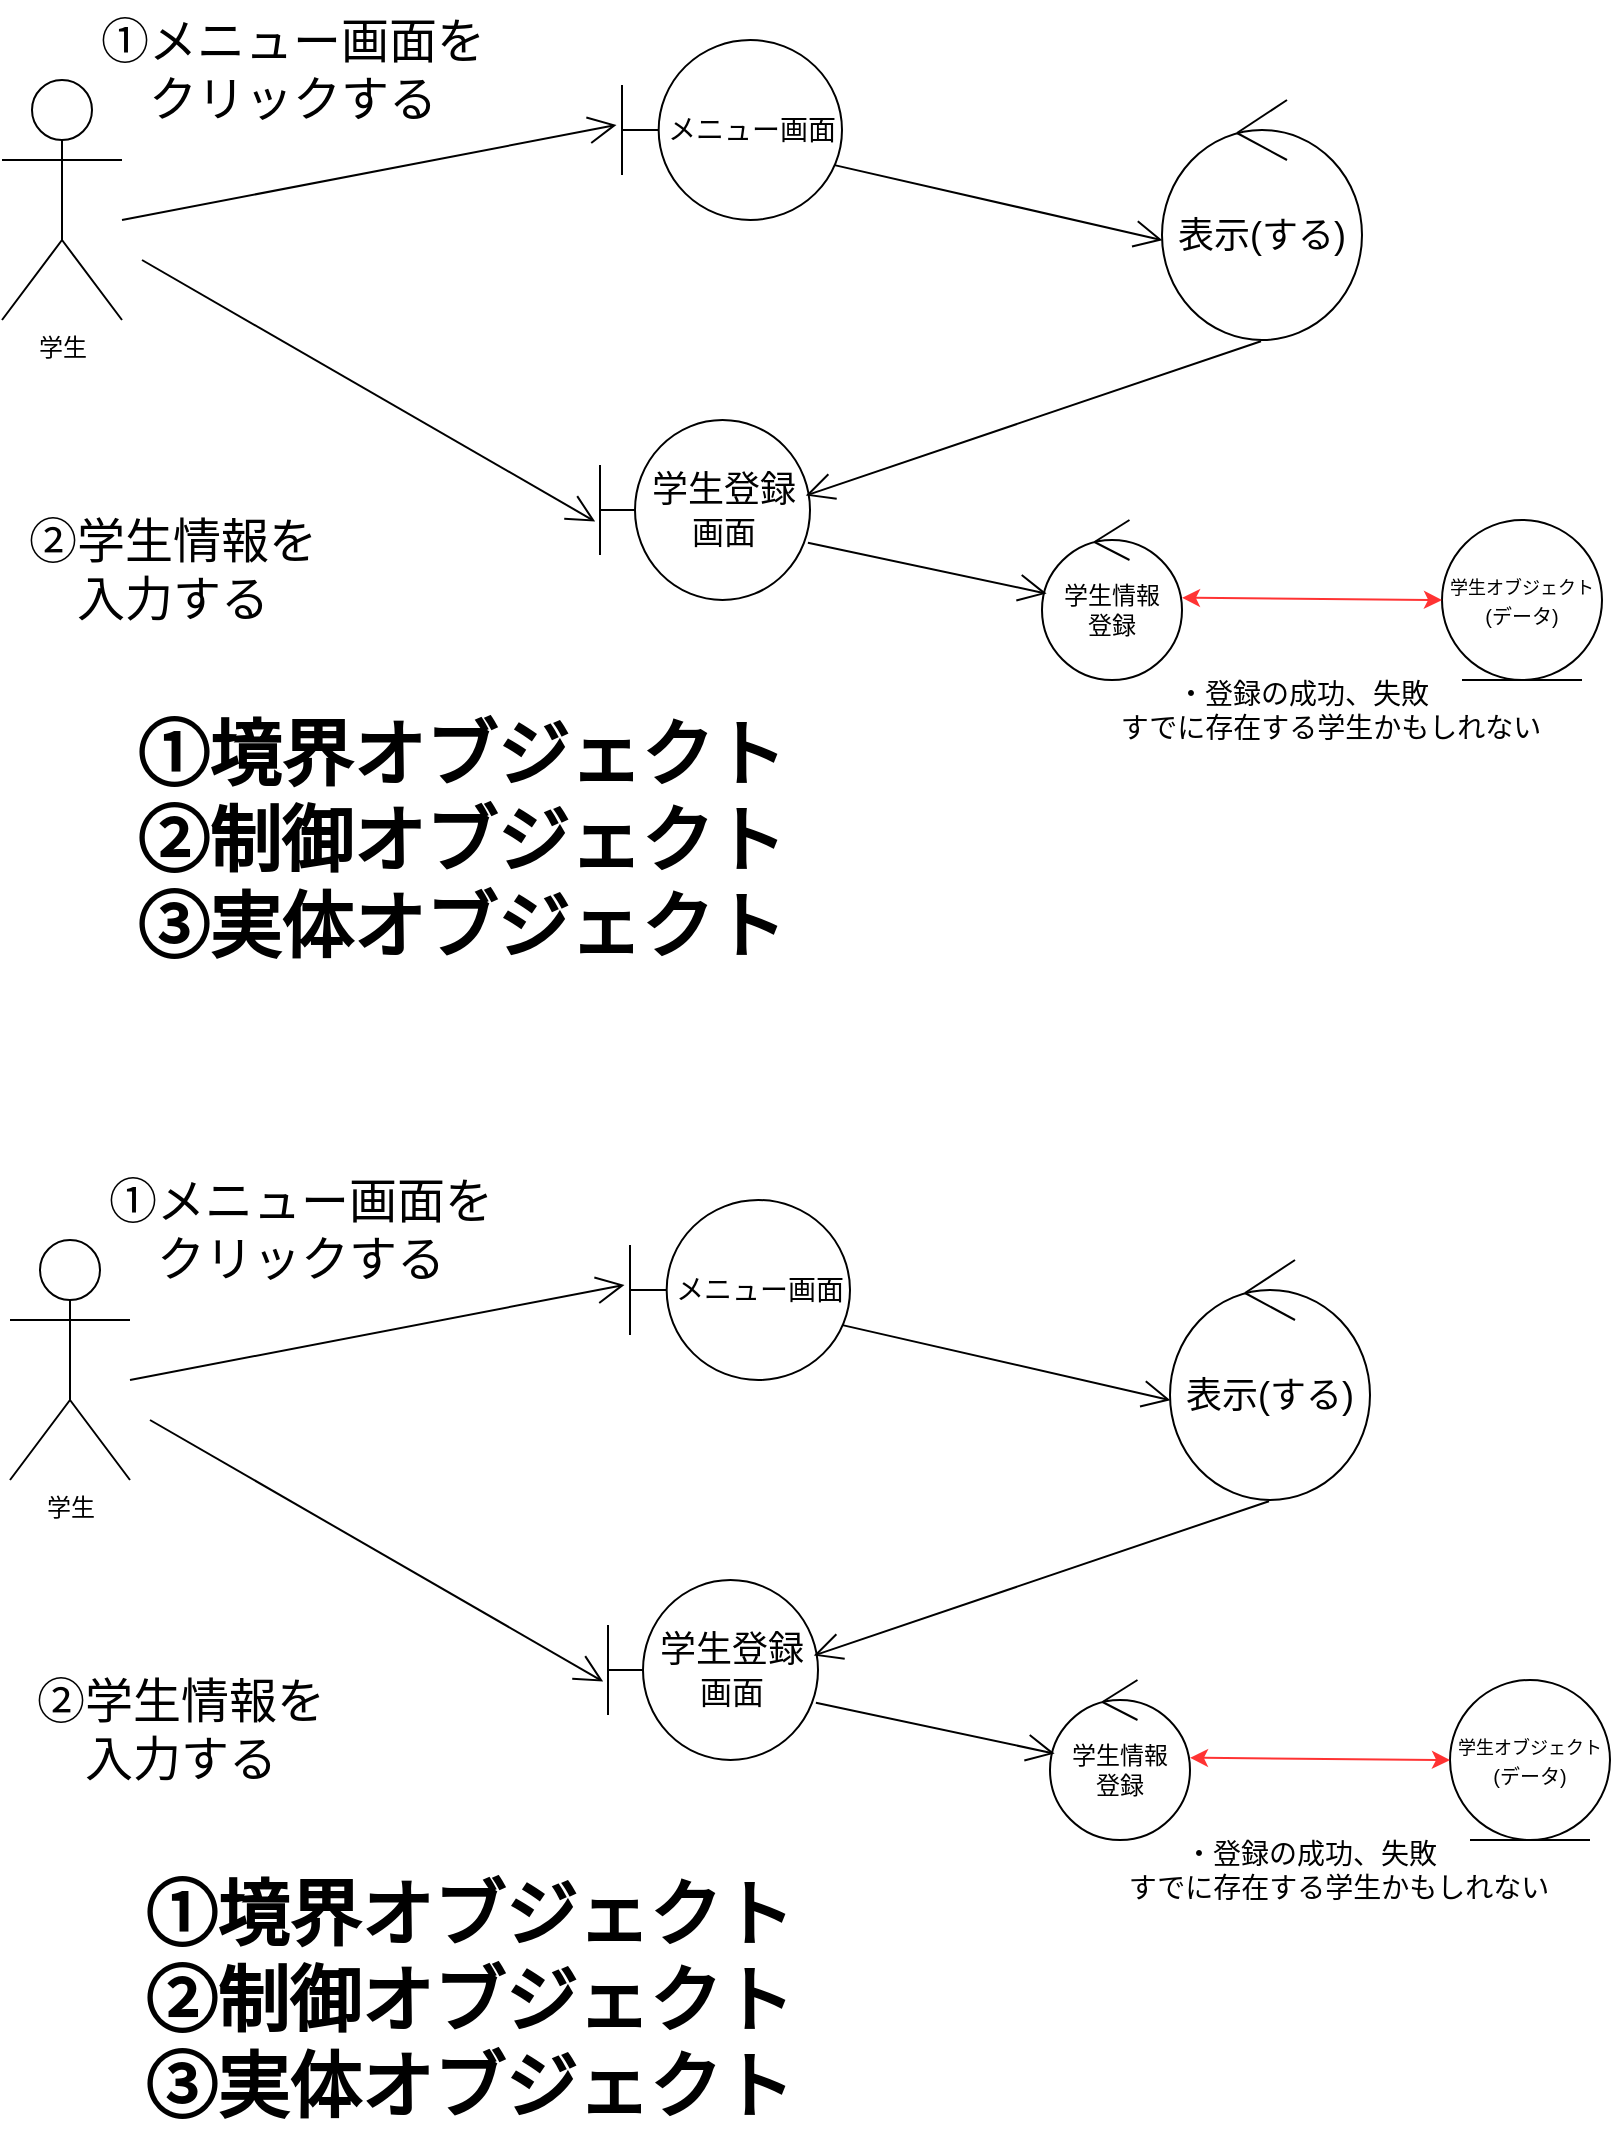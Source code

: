 <mxfile>
    <diagram id="4_jBYrNIjadSQTMVrfAX" name="ページ1">
        <mxGraphModel dx="1160" dy="1197" grid="1" gridSize="10" guides="1" tooltips="1" connect="1" arrows="1" fold="1" page="1" pageScale="1" pageWidth="827" pageHeight="1169" math="0" shadow="0">
            <root>
                <mxCell id="0"/>
                <mxCell id="1" parent="0"/>
                <mxCell id="2" value="学生" style="shape=umlActor;verticalLabelPosition=bottom;verticalAlign=top;html=1;outlineConnect=0;" vertex="1" parent="1">
                    <mxGeometry x="10" y="120" width="60" height="120" as="geometry"/>
                </mxCell>
                <mxCell id="3" value="&lt;font style=&quot;font-size: 14px;&quot;&gt;メニュー画面&lt;/font&gt;" style="shape=umlBoundary;whiteSpace=wrap;html=1;" vertex="1" parent="1">
                    <mxGeometry x="320" y="100" width="110" height="90" as="geometry"/>
                </mxCell>
                <mxCell id="5" value="" style="endArrow=open;endFill=1;endSize=12;html=1;entryX=-0.025;entryY=0.472;entryDx=0;entryDy=0;entryPerimeter=0;" edge="1" parent="1" target="3">
                    <mxGeometry width="160" relative="1" as="geometry">
                        <mxPoint x="70" y="190" as="sourcePoint"/>
                        <mxPoint x="300" y="140" as="targetPoint"/>
                    </mxGeometry>
                </mxCell>
                <mxCell id="7" value="&lt;font style=&quot;font-size: 24px;&quot;&gt;①メニュー画面を&lt;/font&gt;&lt;div&gt;&lt;font style=&quot;font-size: 24px;&quot;&gt;クリックする&lt;/font&gt;&lt;/div&gt;" style="text;html=1;align=center;verticalAlign=middle;resizable=0;points=[];autosize=1;strokeColor=none;fillColor=none;" vertex="1" parent="1">
                    <mxGeometry x="45" y="80" width="220" height="70" as="geometry"/>
                </mxCell>
                <mxCell id="8" value="&lt;font style=&quot;font-size: 18px;&quot;&gt;学生登録&lt;/font&gt;&lt;div&gt;&lt;font size=&quot;3&quot;&gt;画面&lt;/font&gt;&lt;/div&gt;" style="shape=umlBoundary;whiteSpace=wrap;html=1;" vertex="1" parent="1">
                    <mxGeometry x="309" y="290" width="105" height="90" as="geometry"/>
                </mxCell>
                <mxCell id="9" value="&lt;span style=&quot;font-size: 18px;&quot;&gt;表示(する)&lt;/span&gt;" style="ellipse;shape=umlControl;whiteSpace=wrap;html=1;" vertex="1" parent="1">
                    <mxGeometry x="590" y="130" width="100" height="120" as="geometry"/>
                </mxCell>
                <mxCell id="10" value="学生情報&lt;div&gt;登録&lt;/div&gt;" style="ellipse;shape=umlControl;whiteSpace=wrap;html=1;" vertex="1" parent="1">
                    <mxGeometry x="530" y="340" width="70" height="80" as="geometry"/>
                </mxCell>
                <mxCell id="11" value="" style="endArrow=open;endFill=1;endSize=12;html=1;entryX=-0.023;entryY=0.564;entryDx=0;entryDy=0;entryPerimeter=0;" edge="1" parent="1" target="8">
                    <mxGeometry width="160" relative="1" as="geometry">
                        <mxPoint x="80" y="210" as="sourcePoint"/>
                        <mxPoint x="317" y="240" as="targetPoint"/>
                    </mxGeometry>
                </mxCell>
                <mxCell id="12" value="&lt;font style=&quot;font-size: 24px;&quot;&gt;②学生情報を&lt;/font&gt;&lt;div&gt;&lt;font style=&quot;font-size: 24px;&quot;&gt;入力する&lt;/font&gt;&lt;/div&gt;" style="text;html=1;align=center;verticalAlign=middle;resizable=0;points=[];autosize=1;strokeColor=none;fillColor=none;" vertex="1" parent="1">
                    <mxGeometry x="10" y="330" width="170" height="70" as="geometry"/>
                </mxCell>
                <mxCell id="13" value="" style="endArrow=open;endFill=1;endSize=12;html=1;exitX=0.495;exitY=1.005;exitDx=0;exitDy=0;exitPerimeter=0;entryX=0.98;entryY=0.42;entryDx=0;entryDy=0;entryPerimeter=0;" edge="1" parent="1" source="9" target="8">
                    <mxGeometry width="160" relative="1" as="geometry">
                        <mxPoint x="370" y="310" as="sourcePoint"/>
                        <mxPoint x="530" y="310" as="targetPoint"/>
                    </mxGeometry>
                </mxCell>
                <mxCell id="14" value="" style="endArrow=open;endFill=1;endSize=12;html=1;entryX=0.002;entryY=0.584;entryDx=0;entryDy=0;entryPerimeter=0;exitX=0.966;exitY=0.695;exitDx=0;exitDy=0;exitPerimeter=0;" edge="1" parent="1" source="3" target="9">
                    <mxGeometry width="160" relative="1" as="geometry">
                        <mxPoint x="430" y="150" as="sourcePoint"/>
                        <mxPoint x="650" y="180" as="targetPoint"/>
                    </mxGeometry>
                </mxCell>
                <mxCell id="15" value="" style="endArrow=open;endFill=1;endSize=12;html=1;exitX=0.99;exitY=0.682;exitDx=0;exitDy=0;exitPerimeter=0;entryX=0.033;entryY=0.46;entryDx=0;entryDy=0;entryPerimeter=0;" edge="1" parent="1" source="8" target="10">
                    <mxGeometry width="160" relative="1" as="geometry">
                        <mxPoint x="430" y="360" as="sourcePoint"/>
                        <mxPoint x="530" y="376" as="targetPoint"/>
                    </mxGeometry>
                </mxCell>
                <mxCell id="16" value="&lt;font style=&quot;font-size: 9px;&quot;&gt;学生オブジェクト&lt;/font&gt;&lt;div&gt;&lt;font size=&quot;1&quot;&gt;(データ)&lt;/font&gt;&lt;/div&gt;" style="ellipse;shape=umlEntity;whiteSpace=wrap;html=1;" vertex="1" parent="1">
                    <mxGeometry x="730" y="340" width="80" height="80" as="geometry"/>
                </mxCell>
                <mxCell id="18" value="" style="endArrow=classic;startArrow=classic;html=1;entryX=0;entryY=0.5;entryDx=0;entryDy=0;exitX=1;exitY=0.486;exitDx=0;exitDy=0;exitPerimeter=0;strokeColor=#FF3333;" edge="1" parent="1" source="10" target="16">
                    <mxGeometry width="50" height="50" relative="1" as="geometry">
                        <mxPoint x="590" y="410" as="sourcePoint"/>
                        <mxPoint x="640" y="360" as="targetPoint"/>
                    </mxGeometry>
                </mxCell>
                <mxCell id="19" value="&lt;font style=&quot;font-size: 14px;&quot;&gt;・登録の成功、失敗&lt;/font&gt;&lt;div&gt;&lt;font style=&quot;font-size: 14px;&quot;&gt;　　すでに存在する学生かもしれない&lt;/font&gt;&lt;/div&gt;" style="text;html=1;align=center;verticalAlign=middle;resizable=0;points=[];autosize=1;strokeColor=none;fillColor=none;" vertex="1" parent="1">
                    <mxGeometry x="530" y="410" width="260" height="50" as="geometry"/>
                </mxCell>
                <mxCell id="20" value="&lt;b&gt;&lt;font style=&quot;font-size: 36px;&quot;&gt;①境界オブジェクト&lt;/font&gt;&lt;/b&gt;&lt;div&gt;&lt;b&gt;&lt;font style=&quot;font-size: 36px;&quot;&gt;②制御オブジェクト&lt;/font&gt;&lt;/b&gt;&lt;/div&gt;&lt;div&gt;&lt;b&gt;&lt;font style=&quot;font-size: 36px;&quot;&gt;③実体オブジェクト&lt;/font&gt;&lt;/b&gt;&lt;/div&gt;" style="text;html=1;align=center;verticalAlign=middle;resizable=0;points=[];autosize=1;strokeColor=none;fillColor=none;" vertex="1" parent="1">
                    <mxGeometry x="64" y="430" width="350" height="140" as="geometry"/>
                </mxCell>
                <mxCell id="37" value="学生" style="shape=umlActor;verticalLabelPosition=bottom;verticalAlign=top;html=1;outlineConnect=0;" vertex="1" parent="1">
                    <mxGeometry x="14" y="700" width="60" height="120" as="geometry"/>
                </mxCell>
                <mxCell id="38" value="&lt;font style=&quot;font-size: 14px;&quot;&gt;メニュー画面&lt;/font&gt;" style="shape=umlBoundary;whiteSpace=wrap;html=1;" vertex="1" parent="1">
                    <mxGeometry x="324" y="680" width="110" height="90" as="geometry"/>
                </mxCell>
                <mxCell id="39" value="" style="endArrow=open;endFill=1;endSize=12;html=1;entryX=-0.025;entryY=0.472;entryDx=0;entryDy=0;entryPerimeter=0;" edge="1" parent="1" target="38">
                    <mxGeometry width="160" relative="1" as="geometry">
                        <mxPoint x="74" y="770" as="sourcePoint"/>
                        <mxPoint x="304" y="720" as="targetPoint"/>
                    </mxGeometry>
                </mxCell>
                <mxCell id="40" value="&lt;font style=&quot;font-size: 24px;&quot;&gt;①メニュー画面を&lt;/font&gt;&lt;div&gt;&lt;font style=&quot;font-size: 24px;&quot;&gt;クリックする&lt;/font&gt;&lt;/div&gt;" style="text;html=1;align=center;verticalAlign=middle;resizable=0;points=[];autosize=1;strokeColor=none;fillColor=none;" vertex="1" parent="1">
                    <mxGeometry x="49" y="660" width="220" height="70" as="geometry"/>
                </mxCell>
                <mxCell id="41" value="&lt;font style=&quot;font-size: 18px;&quot;&gt;学生登録&lt;/font&gt;&lt;div&gt;&lt;font size=&quot;3&quot;&gt;画面&lt;/font&gt;&lt;/div&gt;" style="shape=umlBoundary;whiteSpace=wrap;html=1;" vertex="1" parent="1">
                    <mxGeometry x="313" y="870" width="105" height="90" as="geometry"/>
                </mxCell>
                <mxCell id="42" value="&lt;span style=&quot;font-size: 18px;&quot;&gt;表示(する)&lt;/span&gt;" style="ellipse;shape=umlControl;whiteSpace=wrap;html=1;" vertex="1" parent="1">
                    <mxGeometry x="594" y="710" width="100" height="120" as="geometry"/>
                </mxCell>
                <mxCell id="43" value="学生情報&lt;div&gt;登録&lt;/div&gt;" style="ellipse;shape=umlControl;whiteSpace=wrap;html=1;" vertex="1" parent="1">
                    <mxGeometry x="534" y="920" width="70" height="80" as="geometry"/>
                </mxCell>
                <mxCell id="44" value="" style="endArrow=open;endFill=1;endSize=12;html=1;entryX=-0.023;entryY=0.564;entryDx=0;entryDy=0;entryPerimeter=0;" edge="1" parent="1" target="41">
                    <mxGeometry width="160" relative="1" as="geometry">
                        <mxPoint x="84" y="790" as="sourcePoint"/>
                        <mxPoint x="321" y="820" as="targetPoint"/>
                    </mxGeometry>
                </mxCell>
                <mxCell id="45" value="&lt;font style=&quot;font-size: 24px;&quot;&gt;②学生情報を&lt;/font&gt;&lt;div&gt;&lt;font style=&quot;font-size: 24px;&quot;&gt;入力する&lt;/font&gt;&lt;/div&gt;" style="text;html=1;align=center;verticalAlign=middle;resizable=0;points=[];autosize=1;strokeColor=none;fillColor=none;" vertex="1" parent="1">
                    <mxGeometry x="14" y="910" width="170" height="70" as="geometry"/>
                </mxCell>
                <mxCell id="46" value="" style="endArrow=open;endFill=1;endSize=12;html=1;exitX=0.495;exitY=1.005;exitDx=0;exitDy=0;exitPerimeter=0;entryX=0.98;entryY=0.42;entryDx=0;entryDy=0;entryPerimeter=0;" edge="1" parent="1" source="42" target="41">
                    <mxGeometry width="160" relative="1" as="geometry">
                        <mxPoint x="374" y="890" as="sourcePoint"/>
                        <mxPoint x="534" y="890" as="targetPoint"/>
                    </mxGeometry>
                </mxCell>
                <mxCell id="47" value="" style="endArrow=open;endFill=1;endSize=12;html=1;entryX=0.002;entryY=0.584;entryDx=0;entryDy=0;entryPerimeter=0;exitX=0.966;exitY=0.695;exitDx=0;exitDy=0;exitPerimeter=0;" edge="1" parent="1" source="38" target="42">
                    <mxGeometry width="160" relative="1" as="geometry">
                        <mxPoint x="434" y="730" as="sourcePoint"/>
                        <mxPoint x="654" y="760" as="targetPoint"/>
                    </mxGeometry>
                </mxCell>
                <mxCell id="48" value="" style="endArrow=open;endFill=1;endSize=12;html=1;exitX=0.99;exitY=0.682;exitDx=0;exitDy=0;exitPerimeter=0;entryX=0.033;entryY=0.46;entryDx=0;entryDy=0;entryPerimeter=0;" edge="1" parent="1" source="41" target="43">
                    <mxGeometry width="160" relative="1" as="geometry">
                        <mxPoint x="434" y="940" as="sourcePoint"/>
                        <mxPoint x="534" y="956" as="targetPoint"/>
                    </mxGeometry>
                </mxCell>
                <mxCell id="49" value="&lt;font style=&quot;font-size: 9px;&quot;&gt;学生オブジェクト&lt;/font&gt;&lt;div&gt;&lt;font size=&quot;1&quot;&gt;(データ)&lt;/font&gt;&lt;/div&gt;" style="ellipse;shape=umlEntity;whiteSpace=wrap;html=1;" vertex="1" parent="1">
                    <mxGeometry x="734" y="920" width="80" height="80" as="geometry"/>
                </mxCell>
                <mxCell id="50" value="" style="endArrow=classic;startArrow=classic;html=1;entryX=0;entryY=0.5;entryDx=0;entryDy=0;exitX=1;exitY=0.486;exitDx=0;exitDy=0;exitPerimeter=0;strokeColor=#FF3333;" edge="1" parent="1" source="43" target="49">
                    <mxGeometry width="50" height="50" relative="1" as="geometry">
                        <mxPoint x="594" y="990" as="sourcePoint"/>
                        <mxPoint x="644" y="940" as="targetPoint"/>
                    </mxGeometry>
                </mxCell>
                <mxCell id="51" value="&lt;font style=&quot;font-size: 14px;&quot;&gt;・登録の成功、失敗&lt;/font&gt;&lt;div&gt;&lt;font style=&quot;font-size: 14px;&quot;&gt;　　すでに存在する学生かもしれない&lt;/font&gt;&lt;/div&gt;" style="text;html=1;align=center;verticalAlign=middle;resizable=0;points=[];autosize=1;strokeColor=none;fillColor=none;" vertex="1" parent="1">
                    <mxGeometry x="534" y="990" width="260" height="50" as="geometry"/>
                </mxCell>
                <mxCell id="52" value="&lt;b&gt;&lt;font style=&quot;font-size: 36px;&quot;&gt;①境界オブジェクト&lt;/font&gt;&lt;/b&gt;&lt;div&gt;&lt;b&gt;&lt;font style=&quot;font-size: 36px;&quot;&gt;②制御オブジェクト&lt;/font&gt;&lt;/b&gt;&lt;/div&gt;&lt;div&gt;&lt;b&gt;&lt;font style=&quot;font-size: 36px;&quot;&gt;③実体オブジェクト&lt;/font&gt;&lt;/b&gt;&lt;/div&gt;" style="text;html=1;align=center;verticalAlign=middle;resizable=0;points=[];autosize=1;strokeColor=none;fillColor=none;" vertex="1" parent="1">
                    <mxGeometry x="68" y="1010" width="350" height="140" as="geometry"/>
                </mxCell>
            </root>
        </mxGraphModel>
    </diagram>
</mxfile>